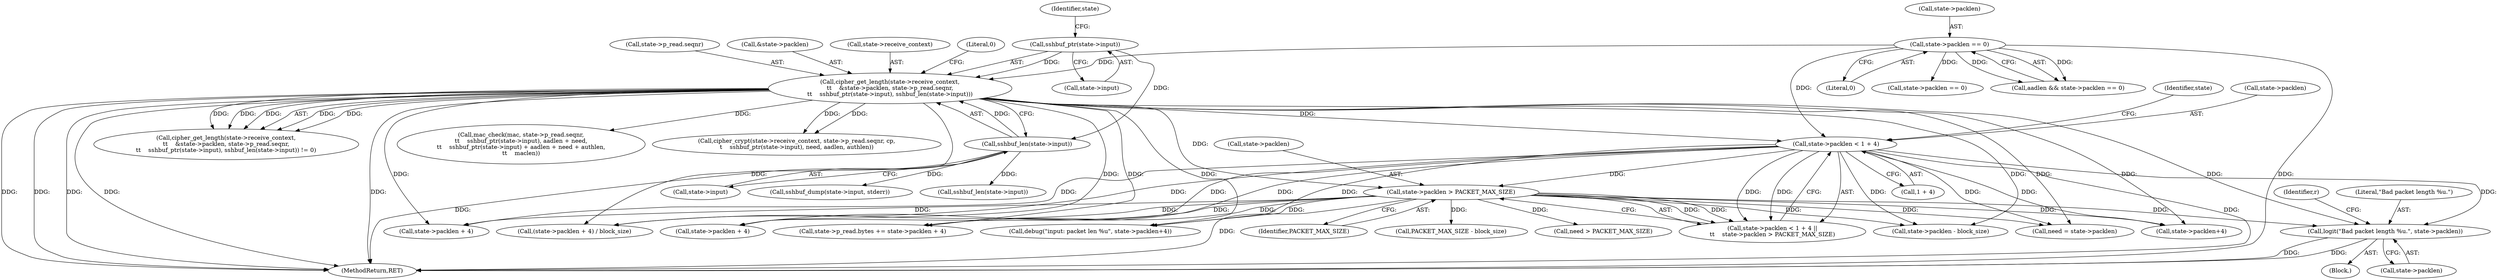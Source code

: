digraph "0_mindrot_28652bca29046f62c7045e933e6b931de1d16737_0@pointer" {
"1000303" [label="(Call,logit(\"Bad packet length %u.\", state->packlen))"];
"1000285" [label="(Call,state->packlen < 1 + 4)"];
"1000251" [label="(Call,state->packlen == 0)"];
"1000259" [label="(Call,cipher_get_length(state->receive_context,\n\t\t    &state->packlen, state->p_read.seqnr,\n\t\t    sshbuf_ptr(state->input), sshbuf_len(state->input)))"];
"1000272" [label="(Call,sshbuf_ptr(state->input))"];
"1000276" [label="(Call,sshbuf_len(state->input))"];
"1000292" [label="(Call,state->packlen > PACKET_MAX_SIZE)"];
"1000255" [label="(Literal,0)"];
"1000267" [label="(Call,state->p_read.seqnr)"];
"1000297" [label="(Block,)"];
"1000251" [label="(Call,state->packlen == 0)"];
"1000311" [label="(Identifier,r)"];
"1000293" [label="(Call,state->packlen)"];
"1000466" [label="(Call,state->packlen - block_size)"];
"1000455" [label="(Call,need = state->packlen)"];
"1000447" [label="(Call,state->packlen+4)"];
"1000294" [label="(Identifier,state)"];
"1000286" [label="(Call,state->packlen)"];
"1000298" [label="(Call,sshbuf_dump(state->input, stderr))"];
"1000258" [label="(Call,cipher_get_length(state->receive_context,\n\t\t    &state->packlen, state->p_read.seqnr,\n\t\t    sshbuf_ptr(state->input), sshbuf_len(state->input)) != 0)"];
"1000759" [label="(Call,state->packlen + 4)"];
"1000263" [label="(Call,&state->packlen)"];
"1000504" [label="(Call,sshbuf_len(state->input))"];
"1000273" [label="(Call,state->input)"];
"1000326" [label="(Call,state->packlen == 0)"];
"1000249" [label="(Call,aadlen && state->packlen == 0)"];
"1000276" [label="(Call,sshbuf_len(state->input))"];
"1000758" [label="(Call,(state->packlen + 4) / block_size)"];
"1000540" [label="(Call,mac_check(mac, state->p_read.seqnr,\n\t\t    sshbuf_ptr(state->input), aadlen + need,\n\t\t    sshbuf_ptr(state->input) + aadlen + need + authlen,\n\t\t    maclen))"];
"1000296" [label="(Identifier,PACKET_MAX_SIZE)"];
"1000289" [label="(Call,1 + 4)"];
"1000593" [label="(Call,cipher_crypt(state->receive_context, state->p_read.seqnr, cp,\n\t    sshbuf_ptr(state->input), need, aadlen, authlen))"];
"1000303" [label="(Call,logit(\"Bad packet length %u.\", state->packlen))"];
"1000292" [label="(Call,state->packlen > PACKET_MAX_SIZE)"];
"1000260" [label="(Call,state->receive_context)"];
"1000280" [label="(Literal,0)"];
"1000771" [label="(Call,state->packlen + 4)"];
"1000252" [label="(Call,state->packlen)"];
"1000499" [label="(Call,PACKET_MAX_SIZE - block_size)"];
"1000284" [label="(Call,state->packlen < 1 + 4 ||\n\t\t    state->packlen > PACKET_MAX_SIZE)"];
"1001011" [label="(MethodReturn,RET)"];
"1000277" [label="(Call,state->input)"];
"1000304" [label="(Literal,\"Bad packet length %u.\")"];
"1000272" [label="(Call,sshbuf_ptr(state->input))"];
"1000259" [label="(Call,cipher_get_length(state->receive_context,\n\t\t    &state->packlen, state->p_read.seqnr,\n\t\t    sshbuf_ptr(state->input), sshbuf_len(state->input)))"];
"1000285" [label="(Call,state->packlen < 1 + 4)"];
"1000278" [label="(Identifier,state)"];
"1000673" [label="(Call,need > PACKET_MAX_SIZE)"];
"1000765" [label="(Call,state->p_read.bytes += state->packlen + 4)"];
"1000305" [label="(Call,state->packlen)"];
"1000445" [label="(Call,debug(\"input: packet len %u\", state->packlen+4))"];
"1000303" -> "1000297"  [label="AST: "];
"1000303" -> "1000305"  [label="CFG: "];
"1000304" -> "1000303"  [label="AST: "];
"1000305" -> "1000303"  [label="AST: "];
"1000311" -> "1000303"  [label="CFG: "];
"1000303" -> "1001011"  [label="DDG: "];
"1000303" -> "1001011"  [label="DDG: "];
"1000285" -> "1000303"  [label="DDG: "];
"1000292" -> "1000303"  [label="DDG: "];
"1000259" -> "1000303"  [label="DDG: "];
"1000285" -> "1000284"  [label="AST: "];
"1000285" -> "1000289"  [label="CFG: "];
"1000286" -> "1000285"  [label="AST: "];
"1000289" -> "1000285"  [label="AST: "];
"1000294" -> "1000285"  [label="CFG: "];
"1000284" -> "1000285"  [label="CFG: "];
"1000285" -> "1001011"  [label="DDG: "];
"1000285" -> "1000284"  [label="DDG: "];
"1000285" -> "1000284"  [label="DDG: "];
"1000251" -> "1000285"  [label="DDG: "];
"1000259" -> "1000285"  [label="DDG: "];
"1000285" -> "1000292"  [label="DDG: "];
"1000285" -> "1000445"  [label="DDG: "];
"1000285" -> "1000447"  [label="DDG: "];
"1000285" -> "1000455"  [label="DDG: "];
"1000285" -> "1000466"  [label="DDG: "];
"1000285" -> "1000758"  [label="DDG: "];
"1000285" -> "1000759"  [label="DDG: "];
"1000285" -> "1000765"  [label="DDG: "];
"1000285" -> "1000771"  [label="DDG: "];
"1000251" -> "1000249"  [label="AST: "];
"1000251" -> "1000255"  [label="CFG: "];
"1000252" -> "1000251"  [label="AST: "];
"1000255" -> "1000251"  [label="AST: "];
"1000249" -> "1000251"  [label="CFG: "];
"1000251" -> "1001011"  [label="DDG: "];
"1000251" -> "1000249"  [label="DDG: "];
"1000251" -> "1000249"  [label="DDG: "];
"1000251" -> "1000259"  [label="DDG: "];
"1000251" -> "1000326"  [label="DDG: "];
"1000259" -> "1000258"  [label="AST: "];
"1000259" -> "1000276"  [label="CFG: "];
"1000260" -> "1000259"  [label="AST: "];
"1000263" -> "1000259"  [label="AST: "];
"1000267" -> "1000259"  [label="AST: "];
"1000272" -> "1000259"  [label="AST: "];
"1000276" -> "1000259"  [label="AST: "];
"1000280" -> "1000259"  [label="CFG: "];
"1000259" -> "1001011"  [label="DDG: "];
"1000259" -> "1001011"  [label="DDG: "];
"1000259" -> "1001011"  [label="DDG: "];
"1000259" -> "1001011"  [label="DDG: "];
"1000259" -> "1001011"  [label="DDG: "];
"1000259" -> "1000258"  [label="DDG: "];
"1000259" -> "1000258"  [label="DDG: "];
"1000259" -> "1000258"  [label="DDG: "];
"1000259" -> "1000258"  [label="DDG: "];
"1000259" -> "1000258"  [label="DDG: "];
"1000272" -> "1000259"  [label="DDG: "];
"1000276" -> "1000259"  [label="DDG: "];
"1000259" -> "1000292"  [label="DDG: "];
"1000259" -> "1000445"  [label="DDG: "];
"1000259" -> "1000447"  [label="DDG: "];
"1000259" -> "1000455"  [label="DDG: "];
"1000259" -> "1000466"  [label="DDG: "];
"1000259" -> "1000540"  [label="DDG: "];
"1000259" -> "1000593"  [label="DDG: "];
"1000259" -> "1000593"  [label="DDG: "];
"1000259" -> "1000758"  [label="DDG: "];
"1000259" -> "1000759"  [label="DDG: "];
"1000259" -> "1000765"  [label="DDG: "];
"1000259" -> "1000771"  [label="DDG: "];
"1000272" -> "1000273"  [label="CFG: "];
"1000273" -> "1000272"  [label="AST: "];
"1000278" -> "1000272"  [label="CFG: "];
"1000272" -> "1000276"  [label="DDG: "];
"1000276" -> "1000277"  [label="CFG: "];
"1000277" -> "1000276"  [label="AST: "];
"1000276" -> "1001011"  [label="DDG: "];
"1000276" -> "1000298"  [label="DDG: "];
"1000276" -> "1000504"  [label="DDG: "];
"1000292" -> "1000284"  [label="AST: "];
"1000292" -> "1000296"  [label="CFG: "];
"1000293" -> "1000292"  [label="AST: "];
"1000296" -> "1000292"  [label="AST: "];
"1000284" -> "1000292"  [label="CFG: "];
"1000292" -> "1001011"  [label="DDG: "];
"1000292" -> "1000284"  [label="DDG: "];
"1000292" -> "1000284"  [label="DDG: "];
"1000292" -> "1000445"  [label="DDG: "];
"1000292" -> "1000447"  [label="DDG: "];
"1000292" -> "1000455"  [label="DDG: "];
"1000292" -> "1000466"  [label="DDG: "];
"1000292" -> "1000499"  [label="DDG: "];
"1000292" -> "1000673"  [label="DDG: "];
"1000292" -> "1000758"  [label="DDG: "];
"1000292" -> "1000759"  [label="DDG: "];
"1000292" -> "1000765"  [label="DDG: "];
"1000292" -> "1000771"  [label="DDG: "];
}
